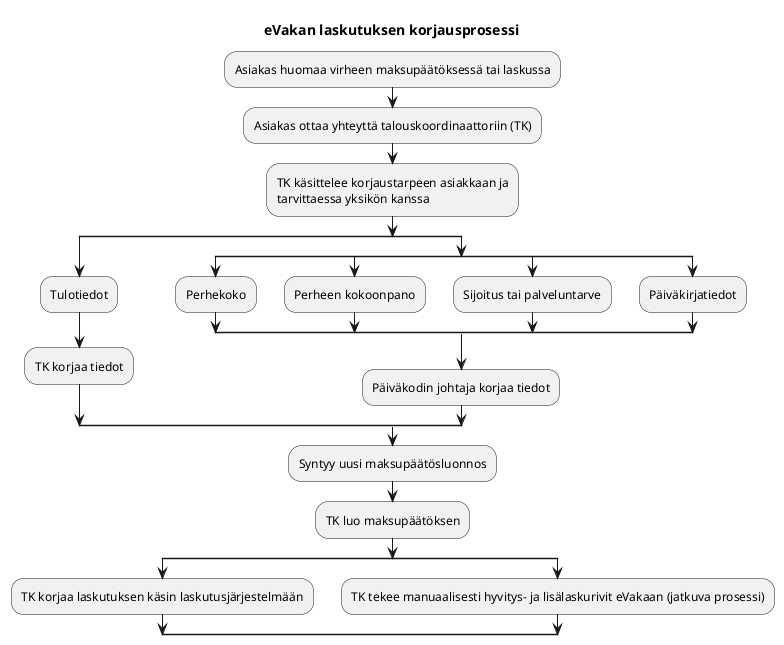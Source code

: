 ' SPDX-FileCopyrightText: 2017-2021 City of Espoo
'
' SPDX-License-Identifier: LGPL-2.1-or-later

@startuml evaka-correcting-invoicing
title eVakan laskutuksen korjausprosessi

:Asiakas huomaa virheen maksupäätöksessä tai laskussa;
:Asiakas ottaa yhteyttä talouskoordinaattoriin (TK);
:TK käsittelee korjaustarpeen asiakkaan ja 
tarvittaessa yksikön kanssa;
split
  :Tulotiedot;
  :TK korjaa tiedot;
split again
split
  :Perhekoko;
split again
  :Perheen kokoonpano;
split again
  :Sijoitus tai palveluntarve;
split again
  :Päiväkirjatiedot;
end split
  :Päiväkodin johtaja korjaa tiedot;
end split
:Syntyy uusi maksupäätösluonnos;
:TK luo maksupäätöksen;
split
:TK korjaa laskutuksen käsin laskutusjärjestelmään;
split again
:TK tekee manuaalisesti hyvitys- ja lisälaskurivit eVakaan (jatkuva prosessi);
end split
@enduml